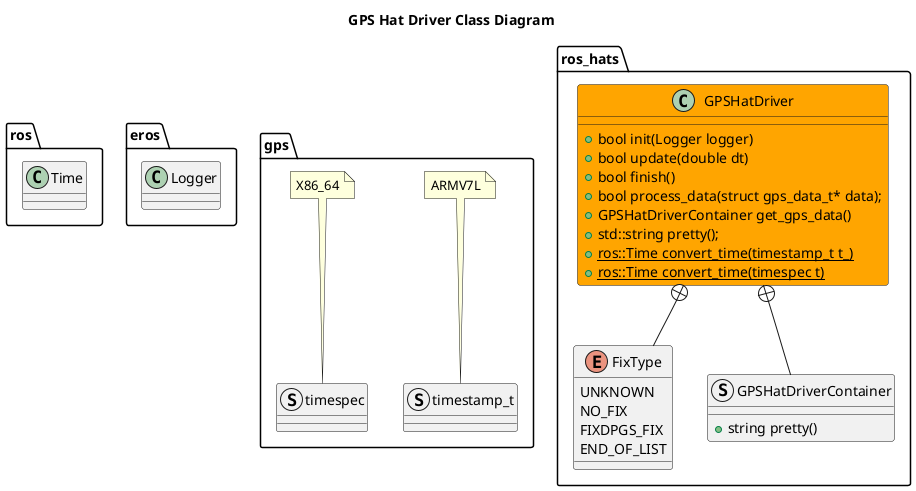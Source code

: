 @startuml
title GPS Hat Driver Class Diagram
namespace ros {
    class Time
}
namespace eros {
    class Logger
}
package gps {
    struct timestamp_t
    struct timespec
note top of timestamp_t 
    ARMV7L
end note
note top of timespec 
    X86_64
end note
}

namespace ros_hats {
    class GPSHatDriver #Orange {
        +bool init(Logger logger)
        +bool update(double dt)
        +bool finish()
        +bool process_data(struct gps_data_t* data);
        +GPSHatDriverContainer get_gps_data()
        +std::string pretty();
        +{static} ros::Time convert_time(timestamp_t t_)
        +{static} ros::Time convert_time(timespec t)
    }
    enum FixType {
        UNKNOWN
        NO_FIX
        FIXDPGS_FIX
        END_OF_LIST
    }
    struct GPSHatDriverContainer {
        +string pretty()
    }
    GPSHatDriver +-- FixType
    GPSHatDriver +-- GPSHatDriverContainer
}
@enduml